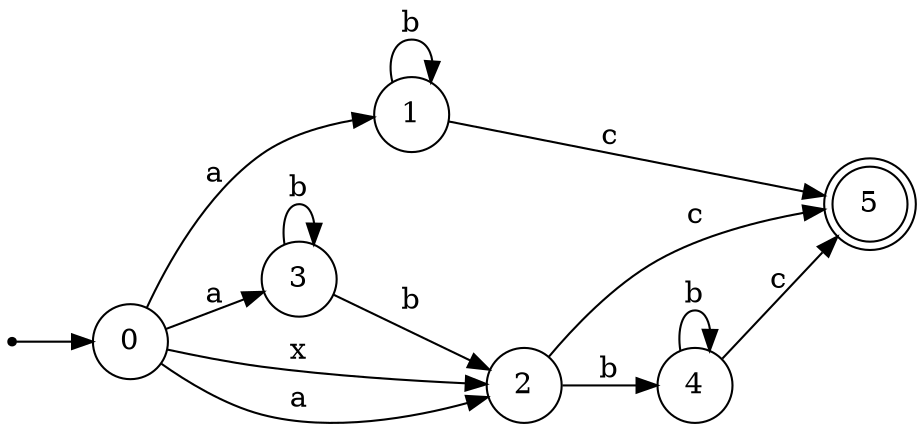 digraph {
	rankdir = LR;
	size = "30,20";
	node [shape = point]; "dummy0"
	node [shape = circle]; "0"
	"dummy0" -> "0";
	node [shape = doublecircle]; "5";
	node [shape = circle]; "1";
	node [shape = circle]; "3";
	node [shape = circle]; "4";
	node [shape = circle]; "2";
	"4" -> "4" [label = "b"];
	"4" -> "5" [label = "c"];
	"0" -> "2" [label = "x"];
	"0" -> "1" [label = "a"];
	"0" -> "2" [label = "a"];
	"0" -> "3" [label = "a"];
	"1" -> "1" [label = "b"];
	"1" -> "5" [label = "c"];
	"2" -> "5" [label = "c"];
	"2" -> "4" [label = "b"];
	"3" -> "2" [label = "b"];
	"3" -> "3" [label = "b"];
}